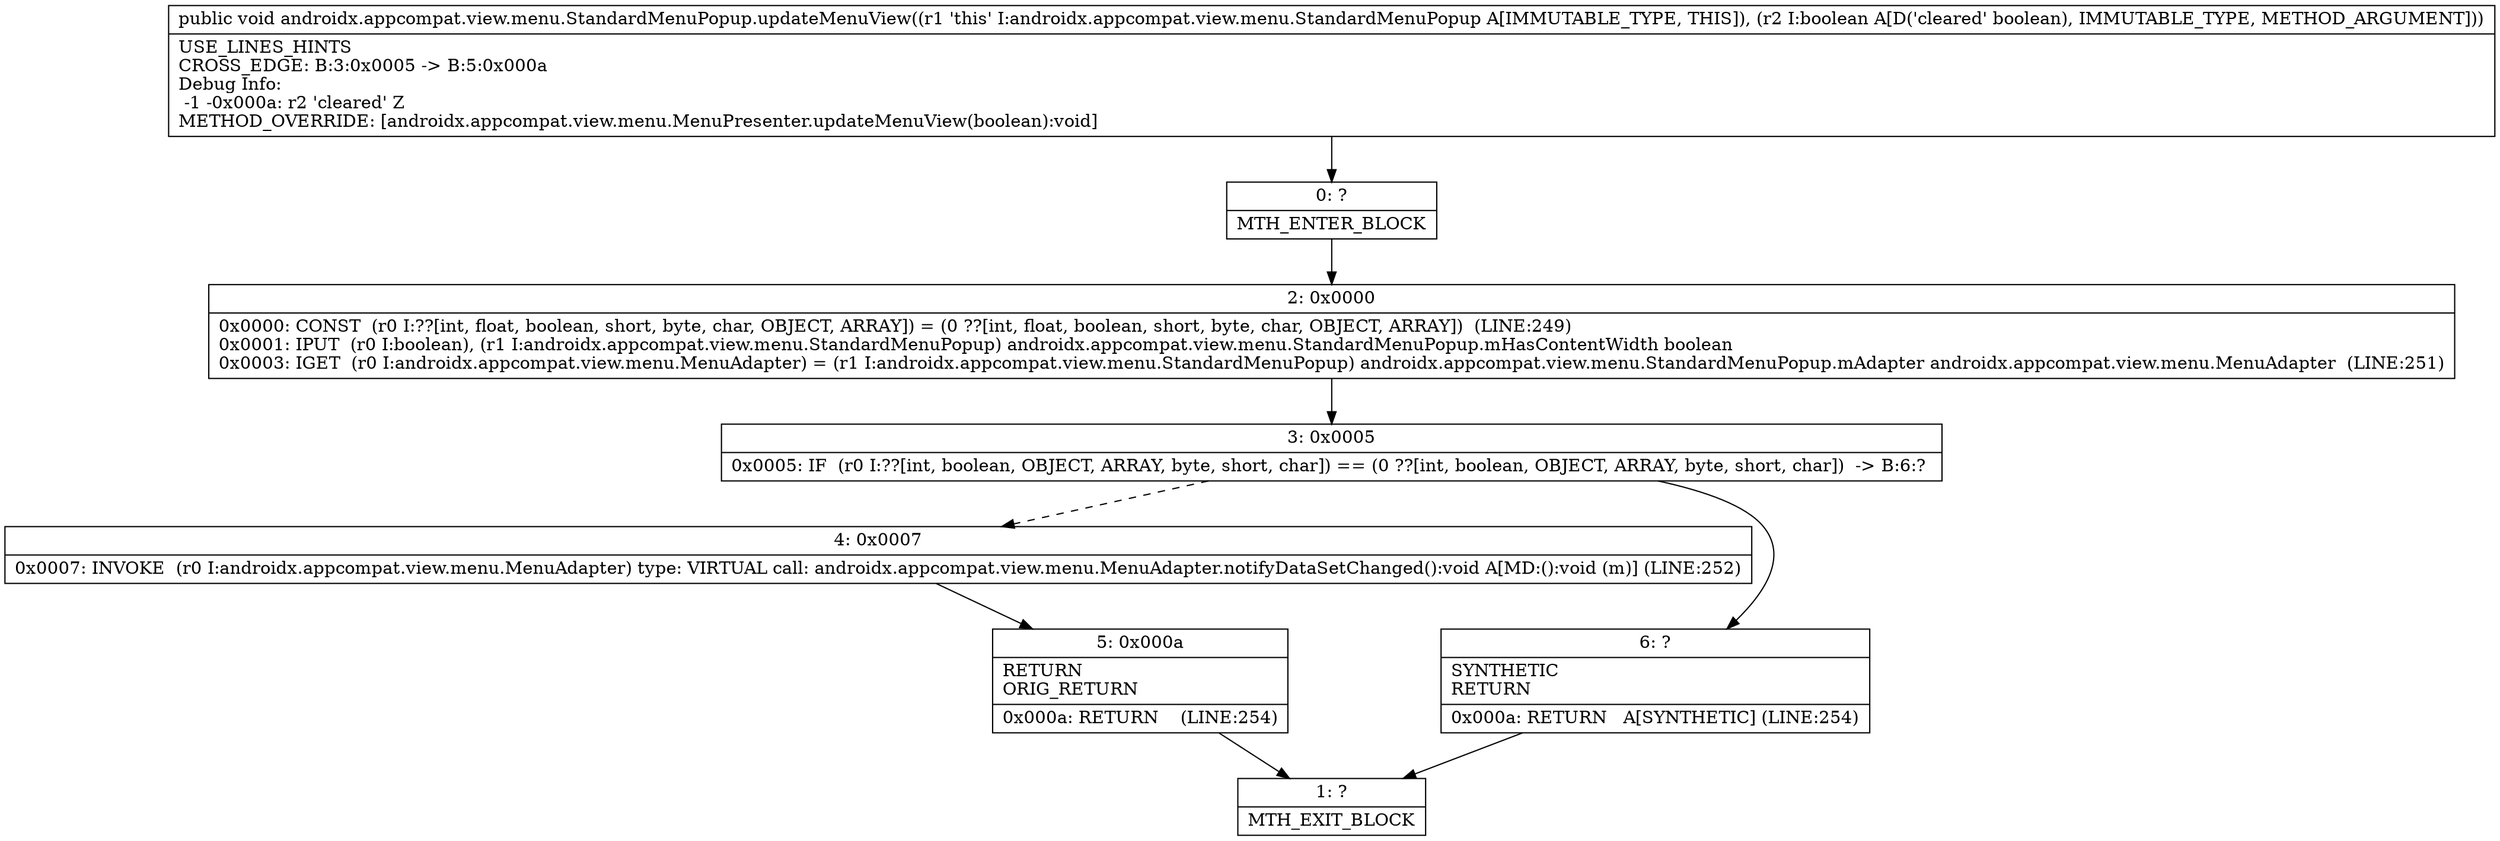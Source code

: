digraph "CFG forandroidx.appcompat.view.menu.StandardMenuPopup.updateMenuView(Z)V" {
Node_0 [shape=record,label="{0\:\ ?|MTH_ENTER_BLOCK\l}"];
Node_2 [shape=record,label="{2\:\ 0x0000|0x0000: CONST  (r0 I:??[int, float, boolean, short, byte, char, OBJECT, ARRAY]) = (0 ??[int, float, boolean, short, byte, char, OBJECT, ARRAY])  (LINE:249)\l0x0001: IPUT  (r0 I:boolean), (r1 I:androidx.appcompat.view.menu.StandardMenuPopup) androidx.appcompat.view.menu.StandardMenuPopup.mHasContentWidth boolean \l0x0003: IGET  (r0 I:androidx.appcompat.view.menu.MenuAdapter) = (r1 I:androidx.appcompat.view.menu.StandardMenuPopup) androidx.appcompat.view.menu.StandardMenuPopup.mAdapter androidx.appcompat.view.menu.MenuAdapter  (LINE:251)\l}"];
Node_3 [shape=record,label="{3\:\ 0x0005|0x0005: IF  (r0 I:??[int, boolean, OBJECT, ARRAY, byte, short, char]) == (0 ??[int, boolean, OBJECT, ARRAY, byte, short, char])  \-\> B:6:? \l}"];
Node_4 [shape=record,label="{4\:\ 0x0007|0x0007: INVOKE  (r0 I:androidx.appcompat.view.menu.MenuAdapter) type: VIRTUAL call: androidx.appcompat.view.menu.MenuAdapter.notifyDataSetChanged():void A[MD:():void (m)] (LINE:252)\l}"];
Node_5 [shape=record,label="{5\:\ 0x000a|RETURN\lORIG_RETURN\l|0x000a: RETURN    (LINE:254)\l}"];
Node_1 [shape=record,label="{1\:\ ?|MTH_EXIT_BLOCK\l}"];
Node_6 [shape=record,label="{6\:\ ?|SYNTHETIC\lRETURN\l|0x000a: RETURN   A[SYNTHETIC] (LINE:254)\l}"];
MethodNode[shape=record,label="{public void androidx.appcompat.view.menu.StandardMenuPopup.updateMenuView((r1 'this' I:androidx.appcompat.view.menu.StandardMenuPopup A[IMMUTABLE_TYPE, THIS]), (r2 I:boolean A[D('cleared' boolean), IMMUTABLE_TYPE, METHOD_ARGUMENT]))  | USE_LINES_HINTS\lCROSS_EDGE: B:3:0x0005 \-\> B:5:0x000a\lDebug Info:\l  \-1 \-0x000a: r2 'cleared' Z\lMETHOD_OVERRIDE: [androidx.appcompat.view.menu.MenuPresenter.updateMenuView(boolean):void]\l}"];
MethodNode -> Node_0;Node_0 -> Node_2;
Node_2 -> Node_3;
Node_3 -> Node_4[style=dashed];
Node_3 -> Node_6;
Node_4 -> Node_5;
Node_5 -> Node_1;
Node_6 -> Node_1;
}

